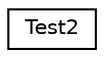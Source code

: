 digraph "Graphical Class Hierarchy"
{
  edge [fontname="Helvetica",fontsize="10",labelfontname="Helvetica",labelfontsize="10"];
  node [fontname="Helvetica",fontsize="10",shape=record];
  rankdir="LR";
  Node0 [label="Test2",height=0.2,width=0.4,color="black", fillcolor="white", style="filled",URL="$struct_test2.html"];
}
